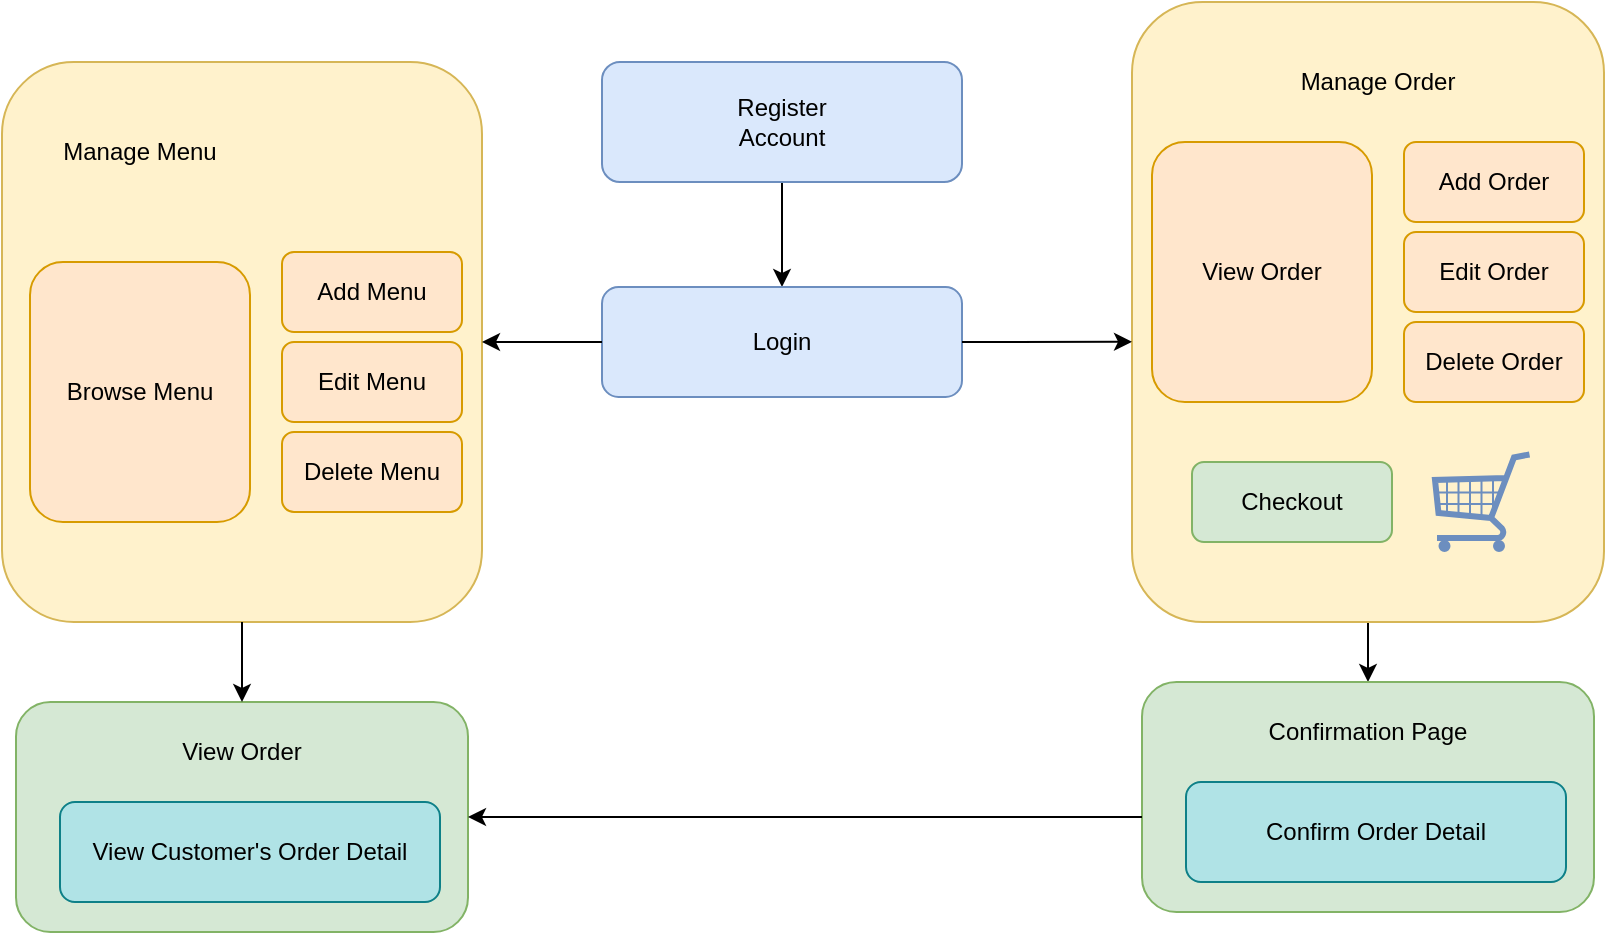 <mxfile version="23.0.1" type="github" pages="4">
  <diagram name="Business Process Flow" id="9b2K6bhYokCFbq7MZB10">
    <mxGraphModel dx="1114" dy="592" grid="1" gridSize="10" guides="1" tooltips="1" connect="1" arrows="1" fold="1" page="1" pageScale="1" pageWidth="827" pageHeight="1169" math="0" shadow="0">
      <root>
        <mxCell id="0" />
        <mxCell id="1" parent="0" />
        <mxCell id="TpoTHDPWUXg7bx42a9GM-26" style="edgeStyle=orthogonalEdgeStyle;rounded=0;orthogonalLoop=1;jettySize=auto;html=1;entryX=0.5;entryY=0;entryDx=0;entryDy=0;" parent="1" source="TpoTHDPWUXg7bx42a9GM-3" target="TpoTHDPWUXg7bx42a9GM-1" edge="1">
          <mxGeometry relative="1" as="geometry" />
        </mxCell>
        <mxCell id="TpoTHDPWUXg7bx42a9GM-41" style="edgeStyle=orthogonalEdgeStyle;rounded=0;orthogonalLoop=1;jettySize=auto;html=1;entryX=0.5;entryY=0;entryDx=0;entryDy=0;" parent="1" source="TpoTHDPWUXg7bx42a9GM-8" target="TpoTHDPWUXg7bx42a9GM-37" edge="1">
          <mxGeometry relative="1" as="geometry" />
        </mxCell>
        <mxCell id="fL1AtT3dX7sdH-PA2wKm-1" value="" style="group" parent="1" vertex="1" connectable="0">
          <mxGeometry x="610" y="480" width="226" height="115" as="geometry" />
        </mxCell>
        <mxCell id="TpoTHDPWUXg7bx42a9GM-37" value="" style="rounded=1;whiteSpace=wrap;html=1;fillColor=#d5e8d4;strokeColor=#82b366;" parent="fL1AtT3dX7sdH-PA2wKm-1" vertex="1">
          <mxGeometry width="226" height="115" as="geometry" />
        </mxCell>
        <mxCell id="TpoTHDPWUXg7bx42a9GM-38" value="Confirmation Page" style="text;html=1;strokeColor=none;fillColor=none;align=center;verticalAlign=middle;whiteSpace=wrap;rounded=0;" parent="fL1AtT3dX7sdH-PA2wKm-1" vertex="1">
          <mxGeometry x="56" y="10" width="114" height="30" as="geometry" />
        </mxCell>
        <mxCell id="TpoTHDPWUXg7bx42a9GM-39" value="Confirm Order Detail" style="rounded=1;whiteSpace=wrap;html=1;fillColor=#b0e3e6;strokeColor=#0e8088;" parent="fL1AtT3dX7sdH-PA2wKm-1" vertex="1">
          <mxGeometry x="22" y="50" width="190" height="50" as="geometry" />
        </mxCell>
        <mxCell id="fL1AtT3dX7sdH-PA2wKm-2" value="" style="group" parent="1" vertex="1" connectable="0">
          <mxGeometry x="605" y="140" width="236" height="310" as="geometry" />
        </mxCell>
        <mxCell id="TpoTHDPWUXg7bx42a9GM-8" value="" style="rounded=1;whiteSpace=wrap;html=1;fillColor=#fff2cc;strokeColor=#d6b656;" parent="fL1AtT3dX7sdH-PA2wKm-2" vertex="1">
          <mxGeometry width="236" height="310" as="geometry" />
        </mxCell>
        <mxCell id="TpoTHDPWUXg7bx42a9GM-9" value="Manage Order" style="text;html=1;strokeColor=none;fillColor=none;align=center;verticalAlign=middle;whiteSpace=wrap;rounded=0;" parent="fL1AtT3dX7sdH-PA2wKm-2" vertex="1">
          <mxGeometry x="80" y="25" width="86" height="30" as="geometry" />
        </mxCell>
        <mxCell id="TpoTHDPWUXg7bx42a9GM-16" value="View Order" style="rounded=1;whiteSpace=wrap;html=1;fillColor=#ffe6cc;strokeColor=#d79b00;" parent="fL1AtT3dX7sdH-PA2wKm-2" vertex="1">
          <mxGeometry x="10" y="70" width="110" height="130" as="geometry" />
        </mxCell>
        <mxCell id="TpoTHDPWUXg7bx42a9GM-19" value="Add Order" style="rounded=1;whiteSpace=wrap;html=1;fillColor=#ffe6cc;strokeColor=#d79b00;" parent="fL1AtT3dX7sdH-PA2wKm-2" vertex="1">
          <mxGeometry x="136" y="70" width="90" height="40" as="geometry" />
        </mxCell>
        <mxCell id="TpoTHDPWUXg7bx42a9GM-20" value="Edit Order" style="rounded=1;whiteSpace=wrap;html=1;fillColor=#ffe6cc;strokeColor=#d79b00;" parent="fL1AtT3dX7sdH-PA2wKm-2" vertex="1">
          <mxGeometry x="136" y="115" width="90" height="40" as="geometry" />
        </mxCell>
        <mxCell id="TpoTHDPWUXg7bx42a9GM-22" value="Delete Order" style="rounded=1;whiteSpace=wrap;html=1;fillColor=#ffe6cc;strokeColor=#d79b00;" parent="fL1AtT3dX7sdH-PA2wKm-2" vertex="1">
          <mxGeometry x="136" y="160" width="90" height="40" as="geometry" />
        </mxCell>
        <mxCell id="TpoTHDPWUXg7bx42a9GM-23" value="Checkout" style="rounded=1;whiteSpace=wrap;html=1;fillColor=#d5e8d4;strokeColor=#82b366;" parent="fL1AtT3dX7sdH-PA2wKm-2" vertex="1">
          <mxGeometry x="30" y="230" width="100" height="40" as="geometry" />
        </mxCell>
        <mxCell id="TpoTHDPWUXg7bx42a9GM-31" value="" style="verticalLabelPosition=bottom;shadow=0;dashed=0;align=center;html=1;verticalAlign=top;strokeWidth=1;shape=mxgraph.mockup.misc.shoppingCart;strokeColor=#6c8ebf;fillColor=#dae8fc;" parent="fL1AtT3dX7sdH-PA2wKm-2" vertex="1">
          <mxGeometry x="150" y="225" width="50" height="50" as="geometry" />
        </mxCell>
        <mxCell id="TpoTHDPWUXg7bx42a9GM-32" style="edgeStyle=orthogonalEdgeStyle;rounded=0;orthogonalLoop=1;jettySize=auto;html=1;exitX=0.5;exitY=1;exitDx=0;exitDy=0;" parent="fL1AtT3dX7sdH-PA2wKm-2" source="TpoTHDPWUXg7bx42a9GM-8" target="TpoTHDPWUXg7bx42a9GM-8" edge="1">
          <mxGeometry relative="1" as="geometry" />
        </mxCell>
        <mxCell id="fL1AtT3dX7sdH-PA2wKm-3" value="" style="group" parent="1" vertex="1" connectable="0">
          <mxGeometry x="40" y="170" width="240" height="280" as="geometry" />
        </mxCell>
        <mxCell id="TpoTHDPWUXg7bx42a9GM-6" value="" style="rounded=1;whiteSpace=wrap;html=1;fillColor=#fff2cc;strokeColor=#d6b656;" parent="fL1AtT3dX7sdH-PA2wKm-3" vertex="1">
          <mxGeometry width="240" height="280" as="geometry" />
        </mxCell>
        <mxCell id="TpoTHDPWUXg7bx42a9GM-7" value="Manage Menu" style="text;html=1;strokeColor=none;fillColor=none;align=center;verticalAlign=middle;whiteSpace=wrap;rounded=0;" parent="fL1AtT3dX7sdH-PA2wKm-3" vertex="1">
          <mxGeometry x="27" y="30" width="84" height="30" as="geometry" />
        </mxCell>
        <mxCell id="TpoTHDPWUXg7bx42a9GM-11" value="Browse Menu" style="rounded=1;whiteSpace=wrap;html=1;fillColor=#ffe6cc;strokeColor=#d79b00;" parent="fL1AtT3dX7sdH-PA2wKm-3" vertex="1">
          <mxGeometry x="14" y="100" width="110" height="130" as="geometry" />
        </mxCell>
        <mxCell id="TpoTHDPWUXg7bx42a9GM-13" value="Add Menu" style="rounded=1;whiteSpace=wrap;html=1;fillColor=#ffe6cc;strokeColor=#d79b00;" parent="fL1AtT3dX7sdH-PA2wKm-3" vertex="1">
          <mxGeometry x="140" y="95" width="90" height="40" as="geometry" />
        </mxCell>
        <mxCell id="TpoTHDPWUXg7bx42a9GM-14" value="Edit Menu" style="rounded=1;whiteSpace=wrap;html=1;fillColor=#ffe6cc;strokeColor=#d79b00;" parent="fL1AtT3dX7sdH-PA2wKm-3" vertex="1">
          <mxGeometry x="140" y="140" width="90" height="40" as="geometry" />
        </mxCell>
        <mxCell id="TpoTHDPWUXg7bx42a9GM-15" value="Delete Menu" style="rounded=1;whiteSpace=wrap;html=1;fillColor=#ffe6cc;strokeColor=#d79b00;" parent="fL1AtT3dX7sdH-PA2wKm-3" vertex="1">
          <mxGeometry x="140" y="185" width="90" height="40" as="geometry" />
        </mxCell>
        <mxCell id="TpoTHDPWUXg7bx42a9GM-33" value="" style="shape=image;html=1;verticalAlign=top;verticalLabelPosition=bottom;labelBackgroundColor=#ffffff;imageAspect=0;aspect=fixed;image=https://cdn3.iconfinder.com/data/icons/christmas-and-new-year-free/64/Christmas_turkey-128.png;imageBackground=none;imageBorder=none;" parent="fL1AtT3dX7sdH-PA2wKm-3" vertex="1">
          <mxGeometry x="140" y="15" width="70" height="70" as="geometry" />
        </mxCell>
        <mxCell id="fL1AtT3dX7sdH-PA2wKm-4" value="" style="group" parent="1" vertex="1" connectable="0">
          <mxGeometry x="340" y="170" width="180" height="60" as="geometry" />
        </mxCell>
        <mxCell id="TpoTHDPWUXg7bx42a9GM-3" value="" style="rounded=1;whiteSpace=wrap;html=1;fillColor=#dae8fc;strokeColor=#6c8ebf;" parent="fL1AtT3dX7sdH-PA2wKm-4" vertex="1">
          <mxGeometry width="180" height="60" as="geometry" />
        </mxCell>
        <mxCell id="TpoTHDPWUXg7bx42a9GM-4" value="Register Account" style="text;html=1;strokeColor=none;fillColor=none;align=center;verticalAlign=middle;whiteSpace=wrap;rounded=0;" parent="fL1AtT3dX7sdH-PA2wKm-4" vertex="1">
          <mxGeometry x="60" y="15" width="60" height="30" as="geometry" />
        </mxCell>
        <mxCell id="fL1AtT3dX7sdH-PA2wKm-5" value="" style="group" parent="1" vertex="1" connectable="0">
          <mxGeometry x="340" y="282.5" width="180" height="55" as="geometry" />
        </mxCell>
        <mxCell id="TpoTHDPWUXg7bx42a9GM-1" value="" style="rounded=1;whiteSpace=wrap;html=1;fillColor=#dae8fc;strokeColor=#6c8ebf;" parent="fL1AtT3dX7sdH-PA2wKm-5" vertex="1">
          <mxGeometry width="180" height="55" as="geometry" />
        </mxCell>
        <mxCell id="TpoTHDPWUXg7bx42a9GM-2" value="Login" style="text;html=1;strokeColor=none;fillColor=none;align=center;verticalAlign=middle;whiteSpace=wrap;rounded=0;" parent="fL1AtT3dX7sdH-PA2wKm-5" vertex="1">
          <mxGeometry x="60" y="12.5" width="60" height="30" as="geometry" />
        </mxCell>
        <mxCell id="fL1AtT3dX7sdH-PA2wKm-17" value="" style="group" parent="1" vertex="1" connectable="0">
          <mxGeometry x="47" y="490" width="226" height="115" as="geometry" />
        </mxCell>
        <mxCell id="fL1AtT3dX7sdH-PA2wKm-18" value="" style="rounded=1;whiteSpace=wrap;html=1;fillColor=#d5e8d4;strokeColor=#82b366;" parent="fL1AtT3dX7sdH-PA2wKm-17" vertex="1">
          <mxGeometry width="226" height="115" as="geometry" />
        </mxCell>
        <mxCell id="fL1AtT3dX7sdH-PA2wKm-19" value="View Order" style="text;html=1;strokeColor=none;fillColor=none;align=center;verticalAlign=middle;whiteSpace=wrap;rounded=0;" parent="fL1AtT3dX7sdH-PA2wKm-17" vertex="1">
          <mxGeometry x="56" y="10" width="114" height="30" as="geometry" />
        </mxCell>
        <mxCell id="fL1AtT3dX7sdH-PA2wKm-20" value="View Customer&#39;s Order Detail" style="rounded=1;whiteSpace=wrap;html=1;fillColor=#b0e3e6;strokeColor=#0e8088;" parent="fL1AtT3dX7sdH-PA2wKm-17" vertex="1">
          <mxGeometry x="22" y="50" width="190" height="50" as="geometry" />
        </mxCell>
        <mxCell id="fL1AtT3dX7sdH-PA2wKm-21" style="edgeStyle=orthogonalEdgeStyle;rounded=0;orthogonalLoop=1;jettySize=auto;html=1;entryX=0.5;entryY=0;entryDx=0;entryDy=0;" parent="1" source="TpoTHDPWUXg7bx42a9GM-6" target="fL1AtT3dX7sdH-PA2wKm-18" edge="1">
          <mxGeometry relative="1" as="geometry" />
        </mxCell>
        <mxCell id="fL1AtT3dX7sdH-PA2wKm-22" style="edgeStyle=orthogonalEdgeStyle;rounded=0;orthogonalLoop=1;jettySize=auto;html=1;entryX=1;entryY=0.5;entryDx=0;entryDy=0;" parent="1" source="TpoTHDPWUXg7bx42a9GM-1" target="TpoTHDPWUXg7bx42a9GM-6" edge="1">
          <mxGeometry relative="1" as="geometry">
            <mxPoint x="300" y="310" as="targetPoint" />
          </mxGeometry>
        </mxCell>
        <mxCell id="fL1AtT3dX7sdH-PA2wKm-29" value="" style="rounded=0;orthogonalLoop=1;jettySize=auto;html=1;entryX=0;entryY=0.548;entryDx=0;entryDy=0;exitX=1;exitY=0.5;exitDx=0;exitDy=0;entryPerimeter=0;" parent="1" source="TpoTHDPWUXg7bx42a9GM-1" target="TpoTHDPWUXg7bx42a9GM-8" edge="1">
          <mxGeometry relative="1" as="geometry">
            <mxPoint x="480" y="382.5" as="sourcePoint" />
            <mxPoint x="590" y="310" as="targetPoint" />
          </mxGeometry>
        </mxCell>
        <mxCell id="fL1AtT3dX7sdH-PA2wKm-30" style="edgeStyle=orthogonalEdgeStyle;rounded=0;orthogonalLoop=1;jettySize=auto;html=1;entryX=1;entryY=0.5;entryDx=0;entryDy=0;" parent="1" source="TpoTHDPWUXg7bx42a9GM-37" target="fL1AtT3dX7sdH-PA2wKm-18" edge="1">
          <mxGeometry relative="1" as="geometry">
            <mxPoint x="320" y="542" as="targetPoint" />
            <Array as="points">
              <mxPoint x="442" y="548" />
            </Array>
          </mxGeometry>
        </mxCell>
      </root>
    </mxGraphModel>
  </diagram>
  <diagram id="RYFOSNZppERlXAr7cqZ3" name="ERD">
    <mxGraphModel dx="1114" dy="592" grid="1" gridSize="10" guides="1" tooltips="1" connect="1" arrows="1" fold="1" page="1" pageScale="1" pageWidth="827" pageHeight="1169" math="0" shadow="0">
      <root>
        <mxCell id="0" />
        <mxCell id="1" parent="0" />
        <mxCell id="F7w1AtfQ6yipIzWXKyyh-2" value="Menu" style="rounded=0;whiteSpace=wrap;html=1;fillColor=#b1ddf0;strokeColor=#10739e;" parent="1" vertex="1">
          <mxGeometry x="340" y="220" width="120" height="60" as="geometry" />
        </mxCell>
        <mxCell id="F7w1AtfQ6yipIzWXKyyh-6" style="edgeStyle=orthogonalEdgeStyle;rounded=0;orthogonalLoop=1;jettySize=auto;html=1;entryX=0;entryY=0.5;entryDx=0;entryDy=0;endArrow=ERmany;endFill=0;startArrow=ERone;startFill=0;exitX=1;exitY=0.5;exitDx=0;exitDy=0;" parent="1" source="F7w1AtfQ6yipIzWXKyyh-2" target="F7w1AtfQ6yipIzWXKyyh-4" edge="1">
          <mxGeometry relative="1" as="geometry">
            <mxPoint x="470" y="250" as="sourcePoint" />
          </mxGeometry>
        </mxCell>
        <mxCell id="YK4fMmR77CJr4Bf1rxLb-8" value="can have" style="edgeLabel;html=1;align=center;verticalAlign=middle;resizable=0;points=[];" parent="F7w1AtfQ6yipIzWXKyyh-6" vertex="1" connectable="0">
          <mxGeometry x="0.175" y="-3" relative="1" as="geometry">
            <mxPoint x="-13" y="-3" as="offset" />
          </mxGeometry>
        </mxCell>
        <mxCell id="YK4fMmR77CJr4Bf1rxLb-9" style="edgeStyle=orthogonalEdgeStyle;rounded=0;orthogonalLoop=1;jettySize=auto;html=1;endArrow=baseDash;endFill=0;startArrow=ERmany;startFill=0;" parent="1" source="F7w1AtfQ6yipIzWXKyyh-4" target="F7w1AtfQ6yipIzWXKyyh-8" edge="1">
          <mxGeometry relative="1" as="geometry" />
        </mxCell>
        <mxCell id="YK4fMmR77CJr4Bf1rxLb-10" value="can add&amp;nbsp;" style="edgeLabel;html=1;align=center;verticalAlign=middle;resizable=0;points=[];" parent="YK4fMmR77CJr4Bf1rxLb-9" vertex="1" connectable="0">
          <mxGeometry x="-0.095" relative="1" as="geometry">
            <mxPoint as="offset" />
          </mxGeometry>
        </mxCell>
        <mxCell id="F7w1AtfQ6yipIzWXKyyh-4" value="Item" style="rounded=0;whiteSpace=wrap;html=1;fillColor=#b1ddf0;strokeColor=#10739e;" parent="1" vertex="1">
          <mxGeometry x="560" y="220" width="120" height="60" as="geometry" />
        </mxCell>
        <mxCell id="F7w1AtfQ6yipIzWXKyyh-8" value="Staff" style="rounded=0;whiteSpace=wrap;html=1;fillColor=#fad7ac;strokeColor=#b46504;" parent="1" vertex="1">
          <mxGeometry x="560" y="330" width="120" height="60" as="geometry" />
        </mxCell>
        <mxCell id="YK4fMmR77CJr4Bf1rxLb-1" value="Customer" style="rounded=0;whiteSpace=wrap;html=1;fillColor=#fad7ac;strokeColor=#b46504;" parent="1" vertex="1">
          <mxGeometry x="350" y="110" width="120" height="60" as="geometry" />
        </mxCell>
        <mxCell id="YK4fMmR77CJr4Bf1rxLb-3" style="edgeStyle=orthogonalEdgeStyle;rounded=0;orthogonalLoop=1;jettySize=auto;html=1;entryX=0.5;entryY=0;entryDx=0;entryDy=0;endArrow=ERoneToMany;endFill=0;startArrow=ERoneToMany;startFill=0;" parent="1" target="F7w1AtfQ6yipIzWXKyyh-4" edge="1">
          <mxGeometry relative="1" as="geometry">
            <mxPoint x="620" y="130" as="sourcePoint" />
          </mxGeometry>
        </mxCell>
        <mxCell id="YK4fMmR77CJr4Bf1rxLb-5" value="" style="rounded=0;orthogonalLoop=1;jettySize=auto;html=1;endArrow=ERone;endFill=0;startArrow=ERoneToMany;startFill=0;" parent="1" source="YK4fMmR77CJr4Bf1rxLb-2" target="YK4fMmR77CJr4Bf1rxLb-1" edge="1">
          <mxGeometry relative="1" as="geometry" />
        </mxCell>
        <mxCell id="YK4fMmR77CJr4Bf1rxLb-11" value="can add" style="edgeLabel;html=1;align=center;verticalAlign=middle;resizable=0;points=[];" parent="YK4fMmR77CJr4Bf1rxLb-5" vertex="1" connectable="0">
          <mxGeometry x="0.2" y="-3" relative="1" as="geometry">
            <mxPoint x="6" y="3" as="offset" />
          </mxGeometry>
        </mxCell>
        <mxCell id="YK4fMmR77CJr4Bf1rxLb-2" value="Order" style="rounded=0;whiteSpace=wrap;html=1;fillColor=#b1ddf0;strokeColor=#10739e;" parent="1" vertex="1">
          <mxGeometry x="560" y="110" width="120" height="60" as="geometry" />
        </mxCell>
      </root>
    </mxGraphModel>
  </diagram>
  <diagram id="KHQFccFQ0CaV0wytK-k4" name="class diagram">
    <mxGraphModel dx="1485" dy="789" grid="1" gridSize="10" guides="1" tooltips="1" connect="1" arrows="1" fold="1" page="1" pageScale="1" pageWidth="827" pageHeight="1169" math="0" shadow="0">
      <root>
        <mxCell id="0" />
        <mxCell id="1" parent="0" />
        <mxCell id="CWQRr6nMp0cNmfUZp2PF-5" value="Customer" style="swimlane;fontStyle=1;align=center;verticalAlign=top;childLayout=stackLayout;horizontal=1;startSize=26;horizontalStack=0;resizeParent=1;resizeParentMax=0;resizeLast=0;collapsible=1;marginBottom=0;whiteSpace=wrap;html=1;" vertex="1" parent="1">
          <mxGeometry x="740" y="200" width="240" height="214" as="geometry" />
        </mxCell>
        <mxCell id="CWQRr6nMp0cNmfUZp2PF-31" value="- username: String" style="text;strokeColor=none;fillColor=none;align=left;verticalAlign=top;spacingLeft=4;spacingRight=4;overflow=hidden;rotatable=0;points=[[0,0.5],[1,0.5]];portConstraint=eastwest;whiteSpace=wrap;html=1;" vertex="1" parent="CWQRr6nMp0cNmfUZp2PF-5">
          <mxGeometry y="26" width="240" height="26" as="geometry" />
        </mxCell>
        <mxCell id="CWQRr6nMp0cNmfUZp2PF-6" value="- password: String" style="text;strokeColor=none;fillColor=none;align=left;verticalAlign=top;spacingLeft=4;spacingRight=4;overflow=hidden;rotatable=0;points=[[0,0.5],[1,0.5]];portConstraint=eastwest;whiteSpace=wrap;html=1;" vertex="1" parent="CWQRr6nMp0cNmfUZp2PF-5">
          <mxGeometry y="52" width="240" height="26" as="geometry" />
        </mxCell>
        <mxCell id="CWQRr6nMp0cNmfUZp2PF-7" value="" style="line;strokeWidth=1;fillColor=none;align=left;verticalAlign=middle;spacingTop=-1;spacingLeft=3;spacingRight=3;rotatable=0;labelPosition=right;points=[];portConstraint=eastwest;strokeColor=inherit;" vertex="1" parent="CWQRr6nMp0cNmfUZp2PF-5">
          <mxGeometry y="78" width="240" height="8" as="geometry" />
        </mxCell>
        <mxCell id="CWQRr6nMp0cNmfUZp2PF-8" value="+ getUsername(): String" style="text;strokeColor=none;fillColor=none;align=left;verticalAlign=top;spacingLeft=4;spacingRight=4;overflow=hidden;rotatable=0;points=[[0,0.5],[1,0.5]];portConstraint=eastwest;whiteSpace=wrap;html=1;" vertex="1" parent="CWQRr6nMp0cNmfUZp2PF-5">
          <mxGeometry y="86" width="240" height="26" as="geometry" />
        </mxCell>
        <mxCell id="CWQRr6nMp0cNmfUZp2PF-11" value="&amp;nbsp;+setUsername(String username): void" style="text;strokeColor=none;fillColor=none;align=left;verticalAlign=top;spacingLeft=4;spacingRight=4;overflow=hidden;rotatable=0;points=[[0,0.5],[1,0.5]];portConstraint=eastwest;whiteSpace=wrap;html=1;" vertex="1" parent="CWQRr6nMp0cNmfUZp2PF-5">
          <mxGeometry y="112" width="240" height="38" as="geometry" />
        </mxCell>
        <mxCell id="CWQRr6nMp0cNmfUZp2PF-12" value="+ getPassword(): String" style="text;strokeColor=none;fillColor=none;align=left;verticalAlign=top;spacingLeft=4;spacingRight=4;overflow=hidden;rotatable=0;points=[[0,0.5],[1,0.5]];portConstraint=eastwest;whiteSpace=wrap;html=1;" vertex="1" parent="CWQRr6nMp0cNmfUZp2PF-5">
          <mxGeometry y="150" width="240" height="26" as="geometry" />
        </mxCell>
        <mxCell id="CWQRr6nMp0cNmfUZp2PF-13" value="+setPassword(String password): void" style="text;strokeColor=none;fillColor=none;align=left;verticalAlign=top;spacingLeft=4;spacingRight=4;overflow=hidden;rotatable=0;points=[[0,0.5],[1,0.5]];portConstraint=eastwest;whiteSpace=wrap;html=1;" vertex="1" parent="CWQRr6nMp0cNmfUZp2PF-5">
          <mxGeometry y="176" width="240" height="38" as="geometry" />
        </mxCell>
        <mxCell id="CWQRr6nMp0cNmfUZp2PF-14" value="Category" style="swimlane;fontStyle=1;align=center;verticalAlign=top;childLayout=stackLayout;horizontal=1;startSize=26;horizontalStack=0;resizeParent=1;resizeParentMax=0;resizeLast=0;collapsible=1;marginBottom=0;whiteSpace=wrap;html=1;" vertex="1" parent="1">
          <mxGeometry x="1050" y="160" width="160" height="520" as="geometry" />
        </mxCell>
        <mxCell id="CWQRr6nMp0cNmfUZp2PF-15" value="- categoryId: int" style="text;strokeColor=none;fillColor=none;align=left;verticalAlign=top;spacingLeft=4;spacingRight=4;overflow=hidden;rotatable=0;points=[[0,0.5],[1,0.5]];portConstraint=eastwest;whiteSpace=wrap;html=1;" vertex="1" parent="CWQRr6nMp0cNmfUZp2PF-14">
          <mxGeometry y="26" width="160" height="26" as="geometry" />
        </mxCell>
        <mxCell id="CWQRr6nMp0cNmfUZp2PF-18" value="- categoryName: String" style="text;strokeColor=none;fillColor=none;align=left;verticalAlign=top;spacingLeft=4;spacingRight=4;overflow=hidden;rotatable=0;points=[[0,0.5],[1,0.5]];portConstraint=eastwest;whiteSpace=wrap;html=1;" vertex="1" parent="CWQRr6nMp0cNmfUZp2PF-14">
          <mxGeometry y="52" width="160" height="26" as="geometry" />
        </mxCell>
        <mxCell id="CWQRr6nMp0cNmfUZp2PF-19" value="- itemsCollection: Collection&amp;lt;Items&amp;gt;" style="text;strokeColor=none;fillColor=none;align=left;verticalAlign=top;spacingLeft=4;spacingRight=4;overflow=hidden;rotatable=0;points=[[0,0.5],[1,0.5]];portConstraint=eastwest;whiteSpace=wrap;html=1;" vertex="1" parent="CWQRr6nMp0cNmfUZp2PF-14">
          <mxGeometry y="78" width="160" height="32" as="geometry" />
        </mxCell>
        <mxCell id="CWQRr6nMp0cNmfUZp2PF-16" value="" style="line;strokeWidth=1;fillColor=none;align=left;verticalAlign=middle;spacingTop=-1;spacingLeft=3;spacingRight=3;rotatable=0;labelPosition=right;points=[];portConstraint=eastwest;strokeColor=inherit;" vertex="1" parent="CWQRr6nMp0cNmfUZp2PF-14">
          <mxGeometry y="110" width="160" height="8" as="geometry" />
        </mxCell>
        <mxCell id="CWQRr6nMp0cNmfUZp2PF-17" value="+ Category()" style="text;strokeColor=none;fillColor=none;align=left;verticalAlign=top;spacingLeft=4;spacingRight=4;overflow=hidden;rotatable=0;points=[[0,0.5],[1,0.5]];portConstraint=eastwest;whiteSpace=wrap;html=1;" vertex="1" parent="CWQRr6nMp0cNmfUZp2PF-14">
          <mxGeometry y="118" width="160" height="26" as="geometry" />
        </mxCell>
        <mxCell id="CWQRr6nMp0cNmfUZp2PF-20" value="+ Category(categoryId): int" style="text;strokeColor=none;fillColor=none;align=left;verticalAlign=top;spacingLeft=4;spacingRight=4;overflow=hidden;rotatable=0;points=[[0,0.5],[1,0.5]];portConstraint=eastwest;whiteSpace=wrap;html=1;" vertex="1" parent="CWQRr6nMp0cNmfUZp2PF-14">
          <mxGeometry y="144" width="160" height="26" as="geometry" />
        </mxCell>
        <mxCell id="CWQRr6nMp0cNmfUZp2PF-21" value="+ Category(int categoryId, String categoryName)" style="text;strokeColor=none;fillColor=none;align=left;verticalAlign=top;spacingLeft=4;spacingRight=4;overflow=hidden;rotatable=0;points=[[0,0.5],[1,0.5]];portConstraint=eastwest;whiteSpace=wrap;html=1;" vertex="1" parent="CWQRr6nMp0cNmfUZp2PF-14">
          <mxGeometry y="170" width="160" height="36" as="geometry" />
        </mxCell>
        <mxCell id="CWQRr6nMp0cNmfUZp2PF-22" value="+ getCategoryId(): int" style="text;strokeColor=none;fillColor=none;align=left;verticalAlign=top;spacingLeft=4;spacingRight=4;overflow=hidden;rotatable=0;points=[[0,0.5],[1,0.5]];portConstraint=eastwest;whiteSpace=wrap;html=1;" vertex="1" parent="CWQRr6nMp0cNmfUZp2PF-14">
          <mxGeometry y="206" width="160" height="26" as="geometry" />
        </mxCell>
        <mxCell id="CWQRr6nMp0cNmfUZp2PF-23" value="+ setCategoryId (int categoryId): void" style="text;strokeColor=none;fillColor=none;align=left;verticalAlign=top;spacingLeft=4;spacingRight=4;overflow=hidden;rotatable=0;points=[[0,0.5],[1,0.5]];portConstraint=eastwest;whiteSpace=wrap;html=1;" vertex="1" parent="CWQRr6nMp0cNmfUZp2PF-14">
          <mxGeometry y="232" width="160" height="38" as="geometry" />
        </mxCell>
        <mxCell id="CWQRr6nMp0cNmfUZp2PF-24" value="+ getCategoryName(): String" style="text;strokeColor=none;fillColor=none;align=left;verticalAlign=top;spacingLeft=4;spacingRight=4;overflow=hidden;rotatable=0;points=[[0,0.5],[1,0.5]];portConstraint=eastwest;whiteSpace=wrap;html=1;" vertex="1" parent="CWQRr6nMp0cNmfUZp2PF-14">
          <mxGeometry y="270" width="160" height="36" as="geometry" />
        </mxCell>
        <mxCell id="CWQRr6nMp0cNmfUZp2PF-25" value="+ setCategoryName(String categoryId): void" style="text;strokeColor=none;fillColor=none;align=left;verticalAlign=top;spacingLeft=4;spacingRight=4;overflow=hidden;rotatable=0;points=[[0,0.5],[1,0.5]];portConstraint=eastwest;whiteSpace=wrap;html=1;" vertex="1" parent="CWQRr6nMp0cNmfUZp2PF-14">
          <mxGeometry y="306" width="160" height="38" as="geometry" />
        </mxCell>
        <mxCell id="CWQRr6nMp0cNmfUZp2PF-26" value="+ getItemsCollection(): Collection &amp;lt;Items&amp;gt;&amp;nbsp;" style="text;strokeColor=none;fillColor=none;align=left;verticalAlign=top;spacingLeft=4;spacingRight=4;overflow=hidden;rotatable=0;points=[[0,0.5],[1,0.5]];portConstraint=eastwest;whiteSpace=wrap;html=1;" vertex="1" parent="CWQRr6nMp0cNmfUZp2PF-14">
          <mxGeometry y="344" width="160" height="36" as="geometry" />
        </mxCell>
        <mxCell id="CWQRr6nMp0cNmfUZp2PF-27" value="+ setItemsCollection (Collection &amp;lt;Items&amp;gt; itemsCollection): void" style="text;strokeColor=none;fillColor=none;align=left;verticalAlign=top;spacingLeft=4;spacingRight=4;overflow=hidden;rotatable=0;points=[[0,0.5],[1,0.5]];portConstraint=eastwest;whiteSpace=wrap;html=1;" vertex="1" parent="CWQRr6nMp0cNmfUZp2PF-14">
          <mxGeometry y="380" width="160" height="50" as="geometry" />
        </mxCell>
        <mxCell id="CWQRr6nMp0cNmfUZp2PF-28" value="+ hashCode(): int" style="text;strokeColor=none;fillColor=none;align=left;verticalAlign=top;spacingLeft=4;spacingRight=4;overflow=hidden;rotatable=0;points=[[0,0.5],[1,0.5]];portConstraint=eastwest;whiteSpace=wrap;html=1;" vertex="1" parent="CWQRr6nMp0cNmfUZp2PF-14">
          <mxGeometry y="430" width="160" height="26" as="geometry" />
        </mxCell>
        <mxCell id="CWQRr6nMp0cNmfUZp2PF-29" value="+ equals(Object object): boolean" style="text;strokeColor=none;fillColor=none;align=left;verticalAlign=top;spacingLeft=4;spacingRight=4;overflow=hidden;rotatable=0;points=[[0,0.5],[1,0.5]];portConstraint=eastwest;whiteSpace=wrap;html=1;" vertex="1" parent="CWQRr6nMp0cNmfUZp2PF-14">
          <mxGeometry y="456" width="160" height="34" as="geometry" />
        </mxCell>
        <mxCell id="CWQRr6nMp0cNmfUZp2PF-30" value="+ toString(): String" style="text;strokeColor=none;fillColor=none;align=left;verticalAlign=top;spacingLeft=4;spacingRight=4;overflow=hidden;rotatable=0;points=[[0,0.5],[1,0.5]];portConstraint=eastwest;whiteSpace=wrap;html=1;" vertex="1" parent="CWQRr6nMp0cNmfUZp2PF-14">
          <mxGeometry y="490" width="160" height="30" as="geometry" />
        </mxCell>
        <mxCell id="CWQRr6nMp0cNmfUZp2PF-43" value="Item" style="swimlane;fontStyle=1;align=center;verticalAlign=top;childLayout=stackLayout;horizontal=1;startSize=26;horizontalStack=0;resizeParent=1;resizeParentMax=0;resizeLast=0;collapsible=1;marginBottom=0;whiteSpace=wrap;html=1;" vertex="1" parent="1">
          <mxGeometry x="90" y="180" width="250" height="478" as="geometry" />
        </mxCell>
        <mxCell id="CWQRr6nMp0cNmfUZp2PF-44" value=" - item_id: int " style="text;strokeColor=none;fillColor=none;align=left;verticalAlign=top;spacingLeft=4;spacingRight=4;overflow=hidden;rotatable=0;points=[[0,0.5],[1,0.5]];portConstraint=eastwest;whiteSpace=wrap;html=1;" vertex="1" parent="CWQRr6nMp0cNmfUZp2PF-43">
          <mxGeometry y="26" width="250" height="26" as="geometry" />
        </mxCell>
        <mxCell id="CWQRr6nMp0cNmfUZp2PF-47" value="- item_name: String" style="text;strokeColor=none;fillColor=none;align=left;verticalAlign=top;spacingLeft=4;spacingRight=4;overflow=hidden;rotatable=0;points=[[0,0.5],[1,0.5]];portConstraint=eastwest;whiteSpace=wrap;html=1;" vertex="1" parent="CWQRr6nMp0cNmfUZp2PF-43">
          <mxGeometry y="52" width="250" height="26" as="geometry" />
        </mxCell>
        <mxCell id="CWQRr6nMp0cNmfUZp2PF-48" value="- price: double" style="text;strokeColor=none;fillColor=none;align=left;verticalAlign=top;spacingLeft=4;spacingRight=4;overflow=hidden;rotatable=0;points=[[0,0.5],[1,0.5]];portConstraint=eastwest;whiteSpace=wrap;html=1;" vertex="1" parent="CWQRr6nMp0cNmfUZp2PF-43">
          <mxGeometry y="78" width="250" height="26" as="geometry" />
        </mxCell>
        <mxCell id="CWQRr6nMp0cNmfUZp2PF-49" value="- category: String" style="text;strokeColor=none;fillColor=none;align=left;verticalAlign=top;spacingLeft=4;spacingRight=4;overflow=hidden;rotatable=0;points=[[0,0.5],[1,0.5]];portConstraint=eastwest;whiteSpace=wrap;html=1;" vertex="1" parent="CWQRr6nMp0cNmfUZp2PF-43">
          <mxGeometry y="104" width="250" height="36" as="geometry" />
        </mxCell>
        <mxCell id="CWQRr6nMp0cNmfUZp2PF-45" value="" style="line;strokeWidth=1;fillColor=none;align=left;verticalAlign=middle;spacingTop=-1;spacingLeft=3;spacingRight=3;rotatable=0;labelPosition=right;points=[];portConstraint=eastwest;strokeColor=inherit;" vertex="1" parent="CWQRr6nMp0cNmfUZp2PF-43">
          <mxGeometry y="140" width="250" height="8" as="geometry" />
        </mxCell>
        <mxCell id="CWQRr6nMp0cNmfUZp2PF-46" value="+Item()&amp;nbsp;" style="text;strokeColor=none;fillColor=none;align=left;verticalAlign=top;spacingLeft=4;spacingRight=4;overflow=hidden;rotatable=0;points=[[0,0.5],[1,0.5]];portConstraint=eastwest;whiteSpace=wrap;html=1;" vertex="1" parent="CWQRr6nMp0cNmfUZp2PF-43">
          <mxGeometry y="148" width="250" height="26" as="geometry" />
        </mxCell>
        <mxCell id="CWQRr6nMp0cNmfUZp2PF-51" value="+ Item(item_id: int, item_name: String, price: double, category: String)" style="text;strokeColor=none;fillColor=none;align=left;verticalAlign=top;spacingLeft=4;spacingRight=4;overflow=hidden;rotatable=0;points=[[0,0.5],[1,0.5]];portConstraint=eastwest;whiteSpace=wrap;html=1;" vertex="1" parent="CWQRr6nMp0cNmfUZp2PF-43">
          <mxGeometry y="174" width="250" height="36" as="geometry" />
        </mxCell>
        <mxCell id="CWQRr6nMp0cNmfUZp2PF-52" value="+ Item(item_name: String, price: double, category: String)" style="text;strokeColor=none;fillColor=none;align=left;verticalAlign=top;spacingLeft=4;spacingRight=4;overflow=hidden;rotatable=0;points=[[0,0.5],[1,0.5]];portConstraint=eastwest;whiteSpace=wrap;html=1;" vertex="1" parent="CWQRr6nMp0cNmfUZp2PF-43">
          <mxGeometry y="210" width="250" height="44" as="geometry" />
        </mxCell>
        <mxCell id="CWQRr6nMp0cNmfUZp2PF-54" value="+ getItem_id(): int" style="text;strokeColor=none;fillColor=none;align=left;verticalAlign=top;spacingLeft=4;spacingRight=4;overflow=hidden;rotatable=0;points=[[0,0.5],[1,0.5]];portConstraint=eastwest;whiteSpace=wrap;html=1;" vertex="1" parent="CWQRr6nMp0cNmfUZp2PF-43">
          <mxGeometry y="254" width="250" height="26" as="geometry" />
        </mxCell>
        <mxCell id="CWQRr6nMp0cNmfUZp2PF-55" value="+ setItem_id(item_id: int): void" style="text;strokeColor=none;fillColor=none;align=left;verticalAlign=top;spacingLeft=4;spacingRight=4;overflow=hidden;rotatable=0;points=[[0,0.5],[1,0.5]];portConstraint=eastwest;whiteSpace=wrap;html=1;" vertex="1" parent="CWQRr6nMp0cNmfUZp2PF-43">
          <mxGeometry y="280" width="250" height="26" as="geometry" />
        </mxCell>
        <mxCell id="CWQRr6nMp0cNmfUZp2PF-56" value="+ getItem_name(): String" style="text;strokeColor=none;fillColor=none;align=left;verticalAlign=top;spacingLeft=4;spacingRight=4;overflow=hidden;rotatable=0;points=[[0,0.5],[1,0.5]];portConstraint=eastwest;whiteSpace=wrap;html=1;" vertex="1" parent="CWQRr6nMp0cNmfUZp2PF-43">
          <mxGeometry y="306" width="250" height="26" as="geometry" />
        </mxCell>
        <mxCell id="CWQRr6nMp0cNmfUZp2PF-57" value="+ setItem_name(item_name: String): void" style="text;strokeColor=none;fillColor=none;align=left;verticalAlign=top;spacingLeft=4;spacingRight=4;overflow=hidden;rotatable=0;points=[[0,0.5],[1,0.5]];portConstraint=eastwest;whiteSpace=wrap;html=1;" vertex="1" parent="CWQRr6nMp0cNmfUZp2PF-43">
          <mxGeometry y="332" width="250" height="26" as="geometry" />
        </mxCell>
        <mxCell id="CWQRr6nMp0cNmfUZp2PF-58" value="+ getPrice(): double" style="text;strokeColor=none;fillColor=none;align=left;verticalAlign=top;spacingLeft=4;spacingRight=4;overflow=hidden;rotatable=0;points=[[0,0.5],[1,0.5]];portConstraint=eastwest;whiteSpace=wrap;html=1;" vertex="1" parent="CWQRr6nMp0cNmfUZp2PF-43">
          <mxGeometry y="358" width="250" height="26" as="geometry" />
        </mxCell>
        <mxCell id="CWQRr6nMp0cNmfUZp2PF-59" value="+ setPrice(price: double): void" style="text;strokeColor=none;fillColor=none;align=left;verticalAlign=top;spacingLeft=4;spacingRight=4;overflow=hidden;rotatable=0;points=[[0,0.5],[1,0.5]];portConstraint=eastwest;whiteSpace=wrap;html=1;" vertex="1" parent="CWQRr6nMp0cNmfUZp2PF-43">
          <mxGeometry y="384" width="250" height="26" as="geometry" />
        </mxCell>
        <mxCell id="CWQRr6nMp0cNmfUZp2PF-60" value="+ getCategory(): String" style="text;strokeColor=none;fillColor=none;align=left;verticalAlign=top;spacingLeft=4;spacingRight=4;overflow=hidden;rotatable=0;points=[[0,0.5],[1,0.5]];portConstraint=eastwest;whiteSpace=wrap;html=1;" vertex="1" parent="CWQRr6nMp0cNmfUZp2PF-43">
          <mxGeometry y="410" width="250" height="34" as="geometry" />
        </mxCell>
        <mxCell id="CWQRr6nMp0cNmfUZp2PF-61" value="+ setCategory(category: String): void" style="text;strokeColor=none;fillColor=none;align=left;verticalAlign=top;spacingLeft=4;spacingRight=4;overflow=hidden;rotatable=0;points=[[0,0.5],[1,0.5]];portConstraint=eastwest;whiteSpace=wrap;html=1;" vertex="1" parent="CWQRr6nMp0cNmfUZp2PF-43">
          <mxGeometry y="444" width="250" height="34" as="geometry" />
        </mxCell>
        <mxCell id="CWQRr6nMp0cNmfUZp2PF-71" value="Orders" style="swimlane;fontStyle=1;align=center;verticalAlign=top;childLayout=stackLayout;horizontal=1;startSize=26;horizontalStack=0;resizeParent=1;resizeParentMax=0;resizeLast=0;collapsible=1;marginBottom=0;whiteSpace=wrap;html=1;" vertex="1" parent="1">
          <mxGeometry x="1241" y="150" width="160" height="706" as="geometry" />
        </mxCell>
        <mxCell id="CWQRr6nMp0cNmfUZp2PF-72" value="-orderId: Integer" style="text;strokeColor=none;fillColor=none;align=left;verticalAlign=top;spacingLeft=4;spacingRight=4;overflow=hidden;rotatable=0;points=[[0,0.5],[1,0.5]];portConstraint=eastwest;whiteSpace=wrap;html=1;" vertex="1" parent="CWQRr6nMp0cNmfUZp2PF-71">
          <mxGeometry y="26" width="160" height="26" as="geometry" />
        </mxCell>
        <mxCell id="CWQRr6nMp0cNmfUZp2PF-75" value="-qty: int" style="text;strokeColor=none;fillColor=none;align=left;verticalAlign=top;spacingLeft=4;spacingRight=4;overflow=hidden;rotatable=0;points=[[0,0.5],[1,0.5]];portConstraint=eastwest;whiteSpace=wrap;html=1;" vertex="1" parent="CWQRr6nMp0cNmfUZp2PF-71">
          <mxGeometry y="52" width="160" height="26" as="geometry" />
        </mxCell>
        <mxCell id="CWQRr6nMp0cNmfUZp2PF-76" value="-amount: BigDecimal" style="text;strokeColor=none;fillColor=none;align=left;verticalAlign=top;spacingLeft=4;spacingRight=4;overflow=hidden;rotatable=0;points=[[0,0.5],[1,0.5]];portConstraint=eastwest;whiteSpace=wrap;html=1;" vertex="1" parent="CWQRr6nMp0cNmfUZp2PF-71">
          <mxGeometry y="78" width="160" height="26" as="geometry" />
        </mxCell>
        <mxCell id="CWQRr6nMp0cNmfUZp2PF-77" value="-date: Date" style="text;strokeColor=none;fillColor=none;align=left;verticalAlign=top;spacingLeft=4;spacingRight=4;overflow=hidden;rotatable=0;points=[[0,0.5],[1,0.5]];portConstraint=eastwest;whiteSpace=wrap;html=1;" vertex="1" parent="CWQRr6nMp0cNmfUZp2PF-71">
          <mxGeometry y="104" width="160" height="26" as="geometry" />
        </mxCell>
        <mxCell id="CWQRr6nMp0cNmfUZp2PF-79" value="-custId: Customer" style="text;strokeColor=none;fillColor=none;align=left;verticalAlign=top;spacingLeft=4;spacingRight=4;overflow=hidden;rotatable=0;points=[[0,0.5],[1,0.5]];portConstraint=eastwest;whiteSpace=wrap;html=1;" vertex="1" parent="CWQRr6nMp0cNmfUZp2PF-71">
          <mxGeometry y="130" width="160" height="26" as="geometry" />
        </mxCell>
        <mxCell id="CWQRr6nMp0cNmfUZp2PF-78" value="-itemId: Items" style="text;strokeColor=none;fillColor=none;align=left;verticalAlign=top;spacingLeft=4;spacingRight=4;overflow=hidden;rotatable=0;points=[[0,0.5],[1,0.5]];portConstraint=eastwest;whiteSpace=wrap;html=1;" vertex="1" parent="CWQRr6nMp0cNmfUZp2PF-71">
          <mxGeometry y="156" width="160" height="26" as="geometry" />
        </mxCell>
        <mxCell id="CWQRr6nMp0cNmfUZp2PF-73" value="" style="line;strokeWidth=1;fillColor=none;align=left;verticalAlign=middle;spacingTop=-1;spacingLeft=3;spacingRight=3;rotatable=0;labelPosition=right;points=[];portConstraint=eastwest;strokeColor=inherit;" vertex="1" parent="CWQRr6nMp0cNmfUZp2PF-71">
          <mxGeometry y="182" width="160" height="8" as="geometry" />
        </mxCell>
        <mxCell id="CWQRr6nMp0cNmfUZp2PF-80" value="+Orders()" style="text;strokeColor=none;fillColor=none;align=left;verticalAlign=top;spacingLeft=4;spacingRight=4;overflow=hidden;rotatable=0;points=[[0,0.5],[1,0.5]];portConstraint=eastwest;whiteSpace=wrap;html=1;" vertex="1" parent="CWQRr6nMp0cNmfUZp2PF-71">
          <mxGeometry y="190" width="160" height="26" as="geometry" />
        </mxCell>
        <mxCell id="CWQRr6nMp0cNmfUZp2PF-81" value="+Orders(Integer orderId)" style="text;strokeColor=none;fillColor=none;align=left;verticalAlign=top;spacingLeft=4;spacingRight=4;overflow=hidden;rotatable=0;points=[[0,0.5],[1,0.5]];portConstraint=eastwest;whiteSpace=wrap;html=1;" vertex="1" parent="CWQRr6nMp0cNmfUZp2PF-71">
          <mxGeometry y="216" width="160" height="26" as="geometry" />
        </mxCell>
        <mxCell id="CWQRr6nMp0cNmfUZp2PF-82" value="+Orders(Integer orderId, int qty, BigDecimal amount)" style="text;strokeColor=none;fillColor=none;align=left;verticalAlign=top;spacingLeft=4;spacingRight=4;overflow=hidden;rotatable=0;points=[[0,0.5],[1,0.5]];portConstraint=eastwest;whiteSpace=wrap;html=1;" vertex="1" parent="CWQRr6nMp0cNmfUZp2PF-71">
          <mxGeometry y="242" width="160" height="38" as="geometry" />
        </mxCell>
        <mxCell id="CWQRr6nMp0cNmfUZp2PF-83" value="+getOrderId(): Integer" style="text;strokeColor=none;fillColor=none;align=left;verticalAlign=top;spacingLeft=4;spacingRight=4;overflow=hidden;rotatable=0;points=[[0,0.5],[1,0.5]];portConstraint=eastwest;whiteSpace=wrap;html=1;" vertex="1" parent="CWQRr6nMp0cNmfUZp2PF-71">
          <mxGeometry y="280" width="160" height="26" as="geometry" />
        </mxCell>
        <mxCell id="CWQRr6nMp0cNmfUZp2PF-84" value="+setOrderId(Integer orderId): void" style="text;strokeColor=none;fillColor=none;align=left;verticalAlign=top;spacingLeft=4;spacingRight=4;overflow=hidden;rotatable=0;points=[[0,0.5],[1,0.5]];portConstraint=eastwest;whiteSpace=wrap;html=1;" vertex="1" parent="CWQRr6nMp0cNmfUZp2PF-71">
          <mxGeometry y="306" width="160" height="34" as="geometry" />
        </mxCell>
        <mxCell id="CWQRr6nMp0cNmfUZp2PF-85" value="+getQty(): int" style="text;strokeColor=none;fillColor=none;align=left;verticalAlign=top;spacingLeft=4;spacingRight=4;overflow=hidden;rotatable=0;points=[[0,0.5],[1,0.5]];portConstraint=eastwest;whiteSpace=wrap;html=1;" vertex="1" parent="CWQRr6nMp0cNmfUZp2PF-71">
          <mxGeometry y="340" width="160" height="26" as="geometry" />
        </mxCell>
        <mxCell id="CWQRr6nMp0cNmfUZp2PF-86" value="+setQty(int qty): void" style="text;strokeColor=none;fillColor=none;align=left;verticalAlign=top;spacingLeft=4;spacingRight=4;overflow=hidden;rotatable=0;points=[[0,0.5],[1,0.5]];portConstraint=eastwest;whiteSpace=wrap;html=1;" vertex="1" parent="CWQRr6nMp0cNmfUZp2PF-71">
          <mxGeometry y="366" width="160" height="26" as="geometry" />
        </mxCell>
        <mxCell id="CWQRr6nMp0cNmfUZp2PF-87" value="+getAmount(): BigDecimal" style="text;strokeColor=none;fillColor=none;align=left;verticalAlign=top;spacingLeft=4;spacingRight=4;overflow=hidden;rotatable=0;points=[[0,0.5],[1,0.5]];portConstraint=eastwest;whiteSpace=wrap;html=1;" vertex="1" parent="CWQRr6nMp0cNmfUZp2PF-71">
          <mxGeometry y="392" width="160" height="26" as="geometry" />
        </mxCell>
        <mxCell id="CWQRr6nMp0cNmfUZp2PF-104" value="+setAmount(BigDecimal amount): void" style="text;strokeColor=none;fillColor=none;align=left;verticalAlign=top;spacingLeft=4;spacingRight=4;overflow=hidden;rotatable=0;points=[[0,0.5],[1,0.5]];portConstraint=eastwest;whiteSpace=wrap;html=1;" vertex="1" parent="CWQRr6nMp0cNmfUZp2PF-71">
          <mxGeometry y="418" width="160" height="32" as="geometry" />
        </mxCell>
        <mxCell id="CWQRr6nMp0cNmfUZp2PF-105" value="+getDate(): Date" style="text;strokeColor=none;fillColor=none;align=left;verticalAlign=top;spacingLeft=4;spacingRight=4;overflow=hidden;rotatable=0;points=[[0,0.5],[1,0.5]];portConstraint=eastwest;whiteSpace=wrap;html=1;" vertex="1" parent="CWQRr6nMp0cNmfUZp2PF-71">
          <mxGeometry y="450" width="160" height="26" as="geometry" />
        </mxCell>
        <mxCell id="CWQRr6nMp0cNmfUZp2PF-106" value="+setDate(Date date): void" style="text;strokeColor=none;fillColor=none;align=left;verticalAlign=top;spacingLeft=4;spacingRight=4;overflow=hidden;rotatable=0;points=[[0,0.5],[1,0.5]];portConstraint=eastwest;whiteSpace=wrap;html=1;" vertex="1" parent="CWQRr6nMp0cNmfUZp2PF-71">
          <mxGeometry y="476" width="160" height="26" as="geometry" />
        </mxCell>
        <mxCell id="CWQRr6nMp0cNmfUZp2PF-107" value="+getCustId(): Customer" style="text;strokeColor=none;fillColor=none;align=left;verticalAlign=top;spacingLeft=4;spacingRight=4;overflow=hidden;rotatable=0;points=[[0,0.5],[1,0.5]];portConstraint=eastwest;whiteSpace=wrap;html=1;" vertex="1" parent="CWQRr6nMp0cNmfUZp2PF-71">
          <mxGeometry y="502" width="160" height="26" as="geometry" />
        </mxCell>
        <mxCell id="CWQRr6nMp0cNmfUZp2PF-108" value="+setCustId(Customer custId): void" style="text;strokeColor=none;fillColor=none;align=left;verticalAlign=top;spacingLeft=4;spacingRight=4;overflow=hidden;rotatable=0;points=[[0,0.5],[1,0.5]];portConstraint=eastwest;whiteSpace=wrap;html=1;" vertex="1" parent="CWQRr6nMp0cNmfUZp2PF-71">
          <mxGeometry y="528" width="160" height="32" as="geometry" />
        </mxCell>
        <mxCell id="CWQRr6nMp0cNmfUZp2PF-109" value="+getItemId(): Items" style="text;strokeColor=none;fillColor=none;align=left;verticalAlign=top;spacingLeft=4;spacingRight=4;overflow=hidden;rotatable=0;points=[[0,0.5],[1,0.5]];portConstraint=eastwest;whiteSpace=wrap;html=1;" vertex="1" parent="CWQRr6nMp0cNmfUZp2PF-71">
          <mxGeometry y="560" width="160" height="26" as="geometry" />
        </mxCell>
        <mxCell id="CWQRr6nMp0cNmfUZp2PF-110" value="+setItemId(Items itemId): void" style="text;strokeColor=none;fillColor=none;align=left;verticalAlign=top;spacingLeft=4;spacingRight=4;overflow=hidden;rotatable=0;points=[[0,0.5],[1,0.5]];portConstraint=eastwest;whiteSpace=wrap;html=1;" vertex="1" parent="CWQRr6nMp0cNmfUZp2PF-71">
          <mxGeometry y="586" width="160" height="34" as="geometry" />
        </mxCell>
        <mxCell id="CWQRr6nMp0cNmfUZp2PF-111" value="+hashCode(): int" style="text;strokeColor=none;fillColor=none;align=left;verticalAlign=top;spacingLeft=4;spacingRight=4;overflow=hidden;rotatable=0;points=[[0,0.5],[1,0.5]];portConstraint=eastwest;whiteSpace=wrap;html=1;" vertex="1" parent="CWQRr6nMp0cNmfUZp2PF-71">
          <mxGeometry y="620" width="160" height="26" as="geometry" />
        </mxCell>
        <mxCell id="CWQRr6nMp0cNmfUZp2PF-112" value="+equals(Object object): boolean" style="text;strokeColor=none;fillColor=none;align=left;verticalAlign=top;spacingLeft=4;spacingRight=4;overflow=hidden;rotatable=0;points=[[0,0.5],[1,0.5]];portConstraint=eastwest;whiteSpace=wrap;html=1;" vertex="1" parent="CWQRr6nMp0cNmfUZp2PF-71">
          <mxGeometry y="646" width="160" height="34" as="geometry" />
        </mxCell>
        <mxCell id="CWQRr6nMp0cNmfUZp2PF-113" value="+toString(): String" style="text;strokeColor=none;fillColor=none;align=left;verticalAlign=top;spacingLeft=4;spacingRight=4;overflow=hidden;rotatable=0;points=[[0,0.5],[1,0.5]];portConstraint=eastwest;whiteSpace=wrap;html=1;" vertex="1" parent="CWQRr6nMp0cNmfUZp2PF-71">
          <mxGeometry y="680" width="160" height="26" as="geometry" />
        </mxCell>
        <mxCell id="ZgdkSsAhjF4K56PzjGA2-2" value="Delete_Item" style="swimlane;fontStyle=1;align=center;verticalAlign=top;childLayout=stackLayout;horizontal=1;startSize=26;horizontalStack=0;resizeParent=1;resizeParentMax=0;resizeLast=0;collapsible=1;marginBottom=0;whiteSpace=wrap;html=1;" vertex="1" parent="1">
          <mxGeometry x="420" y="500" width="260" height="140" as="geometry" />
        </mxCell>
        <mxCell id="ZgdkSsAhjF4K56PzjGA2-3" value="&amp;nbsp; &amp;nbsp; &amp;nbsp;" style="text;strokeColor=none;fillColor=none;align=left;verticalAlign=top;spacingLeft=4;spacingRight=4;overflow=hidden;rotatable=0;points=[[0,0.5],[1,0.5]];portConstraint=eastwest;whiteSpace=wrap;html=1;" vertex="1" parent="ZgdkSsAhjF4K56PzjGA2-2">
          <mxGeometry y="26" width="260" height="26" as="geometry" />
        </mxCell>
        <mxCell id="ZgdkSsAhjF4K56PzjGA2-4" value="" style="line;strokeWidth=1;fillColor=none;align=left;verticalAlign=middle;spacingTop=-1;spacingLeft=3;spacingRight=3;rotatable=0;labelPosition=right;points=[];portConstraint=eastwest;strokeColor=inherit;" vertex="1" parent="ZgdkSsAhjF4K56PzjGA2-2">
          <mxGeometry y="52" width="260" height="8" as="geometry" />
        </mxCell>
        <mxCell id="ZgdkSsAhjF4K56PzjGA2-5" value="- connectDatabase(database: String, username: String, password: String): Connection" style="text;strokeColor=none;fillColor=none;align=left;verticalAlign=top;spacingLeft=4;spacingRight=4;overflow=hidden;rotatable=0;points=[[0,0.5],[1,0.5]];portConstraint=eastwest;whiteSpace=wrap;html=1;" vertex="1" parent="ZgdkSsAhjF4K56PzjGA2-2">
          <mxGeometry y="60" width="260" height="50" as="geometry" />
        </mxCell>
        <mxCell id="ZgdkSsAhjF4K56PzjGA2-6" value="- delete_item(item_id: int): void" style="text;strokeColor=none;fillColor=none;align=left;verticalAlign=top;spacingLeft=4;spacingRight=4;overflow=hidden;rotatable=0;points=[[0,0.5],[1,0.5]];portConstraint=eastwest;whiteSpace=wrap;html=1;" vertex="1" parent="ZgdkSsAhjF4K56PzjGA2-2">
          <mxGeometry y="110" width="260" height="30" as="geometry" />
        </mxCell>
        <mxCell id="ZgdkSsAhjF4K56PzjGA2-7" value="Read_Item" style="swimlane;fontStyle=1;align=center;verticalAlign=top;childLayout=stackLayout;horizontal=1;startSize=26;horizontalStack=0;resizeParent=1;resizeParentMax=0;resizeLast=0;collapsible=1;marginBottom=0;whiteSpace=wrap;html=1;" vertex="1" parent="1">
          <mxGeometry x="420" y="340" width="260" height="140" as="geometry" />
        </mxCell>
        <mxCell id="ZgdkSsAhjF4K56PzjGA2-8" value="&amp;nbsp; &amp;nbsp; &amp;nbsp;" style="text;strokeColor=none;fillColor=none;align=left;verticalAlign=top;spacingLeft=4;spacingRight=4;overflow=hidden;rotatable=0;points=[[0,0.5],[1,0.5]];portConstraint=eastwest;whiteSpace=wrap;html=1;" vertex="1" parent="ZgdkSsAhjF4K56PzjGA2-7">
          <mxGeometry y="26" width="260" height="26" as="geometry" />
        </mxCell>
        <mxCell id="ZgdkSsAhjF4K56PzjGA2-9" value="" style="line;strokeWidth=1;fillColor=none;align=left;verticalAlign=middle;spacingTop=-1;spacingLeft=3;spacingRight=3;rotatable=0;labelPosition=right;points=[];portConstraint=eastwest;strokeColor=inherit;" vertex="1" parent="ZgdkSsAhjF4K56PzjGA2-7">
          <mxGeometry y="52" width="260" height="8" as="geometry" />
        </mxCell>
        <mxCell id="ZgdkSsAhjF4K56PzjGA2-10" value="- connectDatabase(database: String, username: String, password: String): Connection" style="text;strokeColor=none;fillColor=none;align=left;verticalAlign=top;spacingLeft=4;spacingRight=4;overflow=hidden;rotatable=0;points=[[0,0.5],[1,0.5]];portConstraint=eastwest;whiteSpace=wrap;html=1;" vertex="1" parent="ZgdkSsAhjF4K56PzjGA2-7">
          <mxGeometry y="60" width="260" height="50" as="geometry" />
        </mxCell>
        <mxCell id="ZgdkSsAhjF4K56PzjGA2-11" value="- get_items(): List&amp;lt;Item&amp;gt;" style="text;strokeColor=none;fillColor=none;align=left;verticalAlign=top;spacingLeft=4;spacingRight=4;overflow=hidden;rotatable=0;points=[[0,0.5],[1,0.5]];portConstraint=eastwest;whiteSpace=wrap;html=1;" vertex="1" parent="ZgdkSsAhjF4K56PzjGA2-7">
          <mxGeometry y="110" width="260" height="30" as="geometry" />
        </mxCell>
        <mxCell id="ZgdkSsAhjF4K56PzjGA2-12" value="StoreData" style="swimlane;fontStyle=1;align=center;verticalAlign=top;childLayout=stackLayout;horizontal=1;startSize=26;horizontalStack=0;resizeParent=1;resizeParentMax=0;resizeLast=0;collapsible=1;marginBottom=0;whiteSpace=wrap;html=1;" vertex="1" parent="1">
          <mxGeometry x="480" y="140" width="160" height="150" as="geometry" />
        </mxCell>
        <mxCell id="ZgdkSsAhjF4K56PzjGA2-13" value="- pstmt: PreparedStatement" style="text;strokeColor=none;fillColor=none;align=left;verticalAlign=top;spacingLeft=4;spacingRight=4;overflow=hidden;rotatable=0;points=[[0,0.5],[1,0.5]];portConstraint=eastwest;whiteSpace=wrap;html=1;" vertex="1" parent="ZgdkSsAhjF4K56PzjGA2-12">
          <mxGeometry y="26" width="160" height="26" as="geometry" />
        </mxCell>
        <mxCell id="ZgdkSsAhjF4K56PzjGA2-14" value="" style="line;strokeWidth=1;fillColor=none;align=left;verticalAlign=middle;spacingTop=-1;spacingLeft=3;spacingRight=3;rotatable=0;labelPosition=right;points=[];portConstraint=eastwest;strokeColor=inherit;" vertex="1" parent="ZgdkSsAhjF4K56PzjGA2-12">
          <mxGeometry y="52" width="160" height="8" as="geometry" />
        </mxCell>
        <mxCell id="ZgdkSsAhjF4K56PzjGA2-15" value="+ StoreData()" style="text;strokeColor=none;fillColor=none;align=left;verticalAlign=top;spacingLeft=4;spacingRight=4;overflow=hidden;rotatable=0;points=[[0,0.5],[1,0.5]];portConstraint=eastwest;whiteSpace=wrap;html=1;" vertex="1" parent="ZgdkSsAhjF4K56PzjGA2-12">
          <mxGeometry y="60" width="160" height="26" as="geometry" />
        </mxCell>
        <mxCell id="ZgdkSsAhjF4K56PzjGA2-16" value="- initializeJdbc(): void" style="text;strokeColor=none;fillColor=none;align=left;verticalAlign=top;spacingLeft=4;spacingRight=4;overflow=hidden;rotatable=0;points=[[0,0.5],[1,0.5]];portConstraint=eastwest;whiteSpace=wrap;html=1;" vertex="1" parent="ZgdkSsAhjF4K56PzjGA2-12">
          <mxGeometry y="86" width="160" height="26" as="geometry" />
        </mxCell>
        <mxCell id="ZgdkSsAhjF4K56PzjGA2-17" value=" + customerStore(customer: Customer): void" style="text;strokeColor=none;fillColor=none;align=left;verticalAlign=top;spacingLeft=4;spacingRight=4;overflow=hidden;rotatable=0;points=[[0,0.5],[1,0.5]];portConstraint=eastwest;whiteSpace=wrap;html=1;" vertex="1" parent="ZgdkSsAhjF4K56PzjGA2-12">
          <mxGeometry y="112" width="160" height="38" as="geometry" />
        </mxCell>
        <mxCell id="ZgdkSsAhjF4K56PzjGA2-18" style="rounded=0;orthogonalLoop=1;jettySize=auto;html=1;entryX=0.002;entryY=0.073;entryDx=0;entryDy=0;entryPerimeter=0;" edge="1" parent="1" source="ZgdkSsAhjF4K56PzjGA2-12" target="CWQRr6nMp0cNmfUZp2PF-5">
          <mxGeometry relative="1" as="geometry" />
        </mxCell>
      </root>
    </mxGraphModel>
  </diagram>
  <diagram id="GVJkVV2S5bbmGzMvWQn_" name="mock up">
    <mxGraphModel dx="1114" dy="592" grid="1" gridSize="10" guides="1" tooltips="1" connect="1" arrows="1" fold="1" page="1" pageScale="1" pageWidth="827" pageHeight="1169" math="0" shadow="0">
      <root>
        <mxCell id="0" />
        <mxCell id="1" parent="0" />
        <mxCell id="hfoJLpw40TwLtw3Ax23h-1" value="" style="rounded=0;whiteSpace=wrap;html=1;" vertex="1" parent="1">
          <mxGeometry x="115" y="80" width="290" height="310" as="geometry" />
        </mxCell>
        <mxCell id="hfoJLpw40TwLtw3Ax23h-3" value="User Login" style="rounded=0;whiteSpace=wrap;html=1;" vertex="1" parent="1">
          <mxGeometry x="192.5" y="220" width="120" height="30" as="geometry" />
        </mxCell>
        <mxCell id="hfoJLpw40TwLtw3Ax23h-4" value="Register" style="rounded=0;whiteSpace=wrap;html=1;" vertex="1" parent="1">
          <mxGeometry x="192.5" y="260" width="120" height="30" as="geometry" />
        </mxCell>
        <mxCell id="hfoJLpw40TwLtw3Ax23h-5" value="Staff Login" style="rounded=0;whiteSpace=wrap;html=1;" vertex="1" parent="1">
          <mxGeometry x="192.5" y="300" width="120" height="30" as="geometry" />
        </mxCell>
        <mxCell id="hfoJLpw40TwLtw3Ax23h-6" value="Item" style="rounded=0;whiteSpace=wrap;html=1;" vertex="1" parent="1">
          <mxGeometry x="192.5" y="340" width="120" height="30" as="geometry" />
        </mxCell>
        <mxCell id="hfoJLpw40TwLtw3Ax23h-7" value="Welcome to Chicken Gourmet" style="text;html=1;strokeColor=none;fillColor=none;align=center;verticalAlign=middle;whiteSpace=wrap;rounded=0;" vertex="1" parent="1">
          <mxGeometry x="233" y="150" width="97.5" height="30" as="geometry" />
        </mxCell>
        <mxCell id="hfoJLpw40TwLtw3Ax23h-8" value="" style="rounded=0;whiteSpace=wrap;html=1;" vertex="1" parent="1">
          <mxGeometry x="440" y="80" width="290" height="310" as="geometry" />
        </mxCell>
        <mxCell id="hfoJLpw40TwLtw3Ax23h-9" value="Register" style="text;html=1;strokeColor=none;fillColor=none;align=center;verticalAlign=middle;whiteSpace=wrap;rounded=0;" vertex="1" parent="1">
          <mxGeometry x="557.5" y="130" width="60" height="30" as="geometry" />
        </mxCell>
        <mxCell id="hfoJLpw40TwLtw3Ax23h-10" value="Username:" style="text;html=1;strokeColor=none;fillColor=none;align=center;verticalAlign=middle;whiteSpace=wrap;rounded=0;" vertex="1" parent="1">
          <mxGeometry x="490" y="190" width="60" height="30" as="geometry" />
        </mxCell>
        <mxCell id="hfoJLpw40TwLtw3Ax23h-11" value="Password:" style="text;html=1;strokeColor=none;fillColor=none;align=center;verticalAlign=middle;whiteSpace=wrap;rounded=0;" vertex="1" parent="1">
          <mxGeometry x="490" y="230" width="60" height="30" as="geometry" />
        </mxCell>
        <mxCell id="hfoJLpw40TwLtw3Ax23h-12" value="Submit" style="rounded=0;whiteSpace=wrap;html=1;" vertex="1" parent="1">
          <mxGeometry x="540" y="290" width="60" height="20" as="geometry" />
        </mxCell>
        <mxCell id="hfoJLpw40TwLtw3Ax23h-13" value="Reset" style="rounded=0;whiteSpace=wrap;html=1;" vertex="1" parent="1">
          <mxGeometry x="610" y="290" width="60" height="20" as="geometry" />
        </mxCell>
        <mxCell id="hfoJLpw40TwLtw3Ax23h-14" value="" style="rounded=0;whiteSpace=wrap;html=1;" vertex="1" parent="1">
          <mxGeometry x="555" y="195" width="120" height="25" as="geometry" />
        </mxCell>
        <mxCell id="hfoJLpw40TwLtw3Ax23h-15" value="" style="rounded=0;whiteSpace=wrap;html=1;" vertex="1" parent="1">
          <mxGeometry x="555" y="235" width="120" height="25" as="geometry" />
        </mxCell>
        <mxCell id="hfoJLpw40TwLtw3Ax23h-16" value="" style="rounded=0;whiteSpace=wrap;html=1;" vertex="1" parent="1">
          <mxGeometry x="1080" y="80" width="290" height="310" as="geometry" />
        </mxCell>
        <mxCell id="hfoJLpw40TwLtw3Ax23h-17" value="Item" style="text;html=1;strokeColor=none;fillColor=none;align=center;verticalAlign=middle;whiteSpace=wrap;rounded=0;" vertex="1" parent="1">
          <mxGeometry x="1195" y="120" width="60" height="30" as="geometry" />
        </mxCell>
        <mxCell id="hfoJLpw40TwLtw3Ax23h-18" value="Item Name:" style="text;html=1;strokeColor=none;fillColor=none;align=center;verticalAlign=middle;whiteSpace=wrap;rounded=0;" vertex="1" parent="1">
          <mxGeometry x="1110" y="190" width="82.5" height="30" as="geometry" />
        </mxCell>
        <mxCell id="hfoJLpw40TwLtw3Ax23h-19" value="Price (RM):&amp;nbsp;" style="text;html=1;strokeColor=none;fillColor=none;align=center;verticalAlign=middle;whiteSpace=wrap;rounded=0;" vertex="1" parent="1">
          <mxGeometry x="1110" y="230" width="82.5" height="30" as="geometry" />
        </mxCell>
        <mxCell id="hfoJLpw40TwLtw3Ax23h-20" value="Submit" style="rounded=0;whiteSpace=wrap;html=1;" vertex="1" parent="1">
          <mxGeometry x="1191.25" y="330" width="60" height="20" as="geometry" />
        </mxCell>
        <mxCell id="hfoJLpw40TwLtw3Ax23h-21" value="Reset" style="rounded=0;whiteSpace=wrap;html=1;" vertex="1" parent="1">
          <mxGeometry x="1261.25" y="330" width="60" height="20" as="geometry" />
        </mxCell>
        <mxCell id="hfoJLpw40TwLtw3Ax23h-22" value="" style="rounded=0;whiteSpace=wrap;html=1;" vertex="1" parent="1">
          <mxGeometry x="1197.5" y="195" width="120" height="25" as="geometry" />
        </mxCell>
        <mxCell id="hfoJLpw40TwLtw3Ax23h-23" value="" style="rounded=0;whiteSpace=wrap;html=1;" vertex="1" parent="1">
          <mxGeometry x="1197.5" y="235" width="120" height="25" as="geometry" />
        </mxCell>
        <mxCell id="hfoJLpw40TwLtw3Ax23h-24" value="Category:" style="text;html=1;strokeColor=none;fillColor=none;align=center;verticalAlign=middle;whiteSpace=wrap;rounded=0;" vertex="1" parent="1">
          <mxGeometry x="1108.75" y="270" width="82.5" height="30" as="geometry" />
        </mxCell>
        <mxCell id="hfoJLpw40TwLtw3Ax23h-25" value="" style="rounded=0;whiteSpace=wrap;html=1;" vertex="1" parent="1">
          <mxGeometry x="1196.25" y="275" width="120" height="25" as="geometry" />
        </mxCell>
        <mxCell id="hfoJLpw40TwLtw3Ax23h-26" value="" style="rounded=0;whiteSpace=wrap;html=1;" vertex="1" parent="1">
          <mxGeometry x="760" y="80" width="290" height="310" as="geometry" />
        </mxCell>
        <mxCell id="hfoJLpw40TwLtw3Ax23h-27" value="Login" style="text;html=1;strokeColor=none;fillColor=none;align=center;verticalAlign=middle;whiteSpace=wrap;rounded=0;" vertex="1" parent="1">
          <mxGeometry x="875" y="120" width="60" height="30" as="geometry" />
        </mxCell>
        <mxCell id="hfoJLpw40TwLtw3Ax23h-28" value="Username:" style="text;html=1;strokeColor=none;fillColor=none;align=center;verticalAlign=middle;whiteSpace=wrap;rounded=0;" vertex="1" parent="1">
          <mxGeometry x="810" y="190" width="60" height="30" as="geometry" />
        </mxCell>
        <mxCell id="hfoJLpw40TwLtw3Ax23h-29" value="Password:" style="text;html=1;strokeColor=none;fillColor=none;align=center;verticalAlign=middle;whiteSpace=wrap;rounded=0;" vertex="1" parent="1">
          <mxGeometry x="810" y="230" width="60" height="30" as="geometry" />
        </mxCell>
        <mxCell id="hfoJLpw40TwLtw3Ax23h-30" value="Login" style="rounded=0;whiteSpace=wrap;html=1;" vertex="1" parent="1">
          <mxGeometry x="890" y="280" width="60" height="20" as="geometry" />
        </mxCell>
        <mxCell id="hfoJLpw40TwLtw3Ax23h-32" value="" style="rounded=0;whiteSpace=wrap;html=1;" vertex="1" parent="1">
          <mxGeometry x="875" y="195" width="120" height="25" as="geometry" />
        </mxCell>
        <mxCell id="hfoJLpw40TwLtw3Ax23h-33" value="" style="rounded=0;whiteSpace=wrap;html=1;" vertex="1" parent="1">
          <mxGeometry x="875" y="235" width="120" height="25" as="geometry" />
        </mxCell>
        <mxCell id="hfoJLpw40TwLtw3Ax23h-35" value="Don&#39;t have account? &lt;u&gt;Register&lt;/u&gt;" style="text;html=1;strokeColor=none;fillColor=none;align=center;verticalAlign=middle;whiteSpace=wrap;rounded=0;" vertex="1" parent="1">
          <mxGeometry x="815" y="320" width="180" height="30" as="geometry" />
        </mxCell>
        <mxCell id="hfoJLpw40TwLtw3Ax23h-36" value="Back to&amp;nbsp;&lt;u&gt;Home&lt;/u&gt;" style="text;html=1;strokeColor=none;fillColor=none;align=center;verticalAlign=middle;whiteSpace=wrap;rounded=0;" vertex="1" parent="1">
          <mxGeometry x="815" y="340" width="180" height="30" as="geometry" />
        </mxCell>
        <mxCell id="hfoJLpw40TwLtw3Ax23h-37" value="" style="rounded=0;whiteSpace=wrap;html=1;" vertex="1" parent="1">
          <mxGeometry x="115" y="430" width="290" height="310" as="geometry" />
        </mxCell>
        <mxCell id="hfoJLpw40TwLtw3Ax23h-38" value="Menu" style="text;html=1;strokeColor=none;fillColor=none;align=center;verticalAlign=middle;whiteSpace=wrap;rounded=0;" vertex="1" parent="1">
          <mxGeometry x="230" y="444" width="60" height="30" as="geometry" />
        </mxCell>
        <mxCell id="hfoJLpw40TwLtw3Ax23h-47" value="" style="rounded=0;whiteSpace=wrap;html=1;" vertex="1" parent="1">
          <mxGeometry x="440" y="430" width="290" height="310" as="geometry" />
        </mxCell>
        <mxCell id="hfoJLpw40TwLtw3Ax23h-48" value="Order" style="text;html=1;strokeColor=none;fillColor=none;align=center;verticalAlign=middle;whiteSpace=wrap;rounded=0;" vertex="1" parent="1">
          <mxGeometry x="552.5" y="460" width="60" height="30" as="geometry" />
        </mxCell>
        <mxCell id="hfoJLpw40TwLtw3Ax23h-49" value="Onion Ring" style="text;html=1;strokeColor=none;fillColor=none;align=center;verticalAlign=middle;whiteSpace=wrap;rounded=0;" vertex="1" parent="1">
          <mxGeometry x="470" y="540" width="82.5" height="30" as="geometry" />
        </mxCell>
        <mxCell id="hfoJLpw40TwLtw3Ax23h-50" value="Price (RM):&amp;nbsp;" style="text;html=1;strokeColor=none;fillColor=none;align=center;verticalAlign=middle;whiteSpace=wrap;rounded=0;" vertex="1" parent="1">
          <mxGeometry x="628.75" y="510" width="82.5" height="30" as="geometry" />
        </mxCell>
        <mxCell id="hfoJLpw40TwLtw3Ax23h-51" value="Checkout" style="rounded=0;whiteSpace=wrap;html=1;" vertex="1" parent="1">
          <mxGeometry x="610" y="685" width="60" height="20" as="geometry" />
        </mxCell>
        <mxCell id="hfoJLpw40TwLtw3Ax23h-57" value="" style="whiteSpace=wrap;html=1;aspect=fixed;" vertex="1" parent="1">
          <mxGeometry x="148.75" y="508" width="55" height="55" as="geometry" />
        </mxCell>
        <mxCell id="hfoJLpw40TwLtw3Ax23h-58" value="" style="whiteSpace=wrap;html=1;aspect=fixed;" vertex="1" parent="1">
          <mxGeometry x="230" y="508" width="55" height="55" as="geometry" />
        </mxCell>
        <mxCell id="hfoJLpw40TwLtw3Ax23h-59" value="" style="whiteSpace=wrap;html=1;aspect=fixed;" vertex="1" parent="1">
          <mxGeometry x="306.25" y="509" width="55" height="55" as="geometry" />
        </mxCell>
        <mxCell id="hfoJLpw40TwLtw3Ax23h-60" value="" style="whiteSpace=wrap;html=1;aspect=fixed;" vertex="1" parent="1">
          <mxGeometry x="154" y="638" width="55" height="55" as="geometry" />
        </mxCell>
        <mxCell id="hfoJLpw40TwLtw3Ax23h-61" value="" style="whiteSpace=wrap;html=1;aspect=fixed;" vertex="1" parent="1">
          <mxGeometry x="233" y="638" width="55" height="55" as="geometry" />
        </mxCell>
        <mxCell id="hfoJLpw40TwLtw3Ax23h-62" value="" style="whiteSpace=wrap;html=1;aspect=fixed;" vertex="1" parent="1">
          <mxGeometry x="306" y="638" width="55" height="55" as="geometry" />
        </mxCell>
        <mxCell id="hfoJLpw40TwLtw3Ax23h-63" value="Chicken Wing&amp;nbsp;&lt;br&gt;RM 19.90" style="text;html=1;strokeColor=none;fillColor=none;align=center;verticalAlign=middle;whiteSpace=wrap;rounded=0;" vertex="1" parent="1">
          <mxGeometry x="132.5" y="569" width="87.5" height="30" as="geometry" />
        </mxCell>
        <mxCell id="hfoJLpw40TwLtw3Ax23h-64" value="Side Dish" style="text;html=1;strokeColor=none;fillColor=none;align=center;verticalAlign=middle;whiteSpace=wrap;rounded=0;" vertex="1" parent="1">
          <mxGeometry x="130" y="478" width="60" height="30" as="geometry" />
        </mxCell>
        <mxCell id="hfoJLpw40TwLtw3Ax23h-65" value="Beverage" style="text;html=1;strokeColor=none;fillColor=none;align=center;verticalAlign=middle;whiteSpace=wrap;rounded=0;" vertex="1" parent="1">
          <mxGeometry x="132.5" y="608" width="60" height="30" as="geometry" />
        </mxCell>
        <mxCell id="hfoJLpw40TwLtw3Ax23h-66" value="Latte&amp;nbsp;&lt;br&gt;RM 10.90" style="text;html=1;strokeColor=none;fillColor=none;align=center;verticalAlign=middle;whiteSpace=wrap;rounded=0;" vertex="1" parent="1">
          <mxGeometry x="137.75" y="700" width="87.5" height="30" as="geometry" />
        </mxCell>
        <mxCell id="hfoJLpw40TwLtw3Ax23h-67" value="Chicken Wing&amp;nbsp;&lt;br&gt;RM 19.90" style="text;html=1;strokeColor=none;fillColor=none;align=center;verticalAlign=middle;whiteSpace=wrap;rounded=0;" vertex="1" parent="1">
          <mxGeometry x="215" y="569" width="87.5" height="30" as="geometry" />
        </mxCell>
        <mxCell id="hfoJLpw40TwLtw3Ax23h-68" value="Chicken Wing&amp;nbsp;&lt;br&gt;RM 19.90" style="text;html=1;strokeColor=none;fillColor=none;align=center;verticalAlign=middle;whiteSpace=wrap;rounded=0;" vertex="1" parent="1">
          <mxGeometry x="290" y="570" width="87.5" height="30" as="geometry" />
        </mxCell>
        <mxCell id="hfoJLpw40TwLtw3Ax23h-69" value="Latte&amp;nbsp;&lt;br&gt;RM 10.90" style="text;html=1;strokeColor=none;fillColor=none;align=center;verticalAlign=middle;whiteSpace=wrap;rounded=0;" vertex="1" parent="1">
          <mxGeometry x="215" y="700" width="87.5" height="30" as="geometry" />
        </mxCell>
        <mxCell id="hfoJLpw40TwLtw3Ax23h-70" value="Latte&amp;nbsp;&lt;br&gt;RM 10.90" style="text;html=1;strokeColor=none;fillColor=none;align=center;verticalAlign=middle;whiteSpace=wrap;rounded=0;" vertex="1" parent="1">
          <mxGeometry x="290" y="700" width="87.5" height="30" as="geometry" />
        </mxCell>
        <mxCell id="hfoJLpw40TwLtw3Ax23h-72" value="Add more item" style="rounded=0;whiteSpace=wrap;html=1;" vertex="1" parent="1">
          <mxGeometry x="510" y="685" width="90" height="20" as="geometry" />
        </mxCell>
        <mxCell id="hfoJLpw40TwLtw3Ax23h-73" value="Item&amp;nbsp;" style="text;html=1;strokeColor=none;fillColor=none;align=center;verticalAlign=middle;whiteSpace=wrap;rounded=0;" vertex="1" parent="1">
          <mxGeometry x="467.5" y="510" width="82.5" height="30" as="geometry" />
        </mxCell>
        <mxCell id="hfoJLpw40TwLtw3Ax23h-74" value="Quantity" style="text;html=1;strokeColor=none;fillColor=none;align=center;verticalAlign=middle;whiteSpace=wrap;rounded=0;" vertex="1" parent="1">
          <mxGeometry x="547.5" y="510" width="82.5" height="30" as="geometry" />
        </mxCell>
        <mxCell id="hfoJLpw40TwLtw3Ax23h-75" value="1" style="text;html=1;strokeColor=none;fillColor=none;align=center;verticalAlign=middle;whiteSpace=wrap;rounded=0;" vertex="1" parent="1">
          <mxGeometry x="546.25" y="539" width="82.5" height="30" as="geometry" />
        </mxCell>
        <mxCell id="hfoJLpw40TwLtw3Ax23h-76" value="5.99" style="text;html=1;strokeColor=none;fillColor=none;align=center;verticalAlign=middle;whiteSpace=wrap;rounded=0;" vertex="1" parent="1">
          <mxGeometry x="628.75" y="540" width="82.5" height="30" as="geometry" />
        </mxCell>
        <mxCell id="hfoJLpw40TwLtw3Ax23h-77" value="Total Price: RM 5.99" style="text;html=1;strokeColor=none;fillColor=none;align=center;verticalAlign=middle;whiteSpace=wrap;rounded=0;" vertex="1" parent="1">
          <mxGeometry x="476.25" y="650.5" width="212.5" height="30" as="geometry" />
        </mxCell>
        <mxCell id="hfoJLpw40TwLtw3Ax23h-78" value="" style="rounded=0;whiteSpace=wrap;html=1;" vertex="1" parent="1">
          <mxGeometry x="760" y="430" width="290" height="310" as="geometry" />
        </mxCell>
        <mxCell id="hfoJLpw40TwLtw3Ax23h-79" value="" style="whiteSpace=wrap;html=1;aspect=fixed;" vertex="1" parent="1">
          <mxGeometry x="793.75" y="510" width="92.5" height="92.5" as="geometry" />
        </mxCell>
        <mxCell id="hfoJLpw40TwLtw3Ax23h-80" value="Chicken Wing" style="text;html=1;strokeColor=none;fillColor=none;align=center;verticalAlign=middle;whiteSpace=wrap;rounded=0;" vertex="1" parent="1">
          <mxGeometry x="900" y="520.5" width="90" height="30" as="geometry" />
        </mxCell>
        <mxCell id="hfoJLpw40TwLtw3Ax23h-81" value="RM 19.90" style="text;html=1;strokeColor=none;fillColor=none;align=center;verticalAlign=middle;whiteSpace=wrap;rounded=0;" vertex="1" parent="1">
          <mxGeometry x="915" y="555" width="60" height="30" as="geometry" />
        </mxCell>
        <mxCell id="hfoJLpw40TwLtw3Ax23h-82" value="Add to order" style="rounded=0;whiteSpace=wrap;html=1;" vertex="1" parent="1">
          <mxGeometry x="930" y="693" width="90" height="20" as="geometry" />
        </mxCell>
        <mxCell id="hfoJLpw40TwLtw3Ax23h-84" value="Quantity:" style="text;html=1;strokeColor=none;fillColor=none;align=center;verticalAlign=middle;whiteSpace=wrap;rounded=0;" vertex="1" parent="1">
          <mxGeometry x="905" y="620.5" width="60" height="30" as="geometry" />
        </mxCell>
        <mxCell id="hfoJLpw40TwLtw3Ax23h-86" value="1" style="text;html=1;strokeColor=none;fillColor=none;align=center;verticalAlign=middle;whiteSpace=wrap;rounded=0;" vertex="1" parent="1">
          <mxGeometry x="950" y="620.5" width="60" height="30" as="geometry" />
        </mxCell>
        <mxCell id="hfoJLpw40TwLtw3Ax23h-87" value="Back" style="rounded=0;whiteSpace=wrap;html=1;" vertex="1" parent="1">
          <mxGeometry x="780" y="460" width="60" height="20" as="geometry" />
        </mxCell>
        <mxCell id="hfoJLpw40TwLtw3Ax23h-88" value="" style="rounded=0;whiteSpace=wrap;html=1;" vertex="1" parent="1">
          <mxGeometry x="1080" y="430" width="290" height="310" as="geometry" />
        </mxCell>
        <mxCell id="hfoJLpw40TwLtw3Ax23h-89" value="Order List" style="text;html=1;strokeColor=none;fillColor=none;align=center;verticalAlign=middle;whiteSpace=wrap;rounded=0;" vertex="1" parent="1">
          <mxGeometry x="1195" y="460" width="60" height="30" as="geometry" />
        </mxCell>
        <mxCell id="hfoJLpw40TwLtw3Ax23h-92" value="" style="rounded=0;whiteSpace=wrap;html=1;" vertex="1" parent="1">
          <mxGeometry x="1097.75" y="510" width="121.25" height="100" as="geometry" />
        </mxCell>
        <mxCell id="hfoJLpw40TwLtw3Ax23h-90" value="Customer 1" style="text;html=1;strokeColor=none;fillColor=none;align=center;verticalAlign=middle;whiteSpace=wrap;rounded=0;" vertex="1" parent="1">
          <mxGeometry x="1119" y="511.25" width="82.5" height="30" as="geometry" />
        </mxCell>
        <mxCell id="hfoJLpw40TwLtw3Ax23h-94" value="Chicken Wing&amp;nbsp; 2" style="text;html=1;strokeColor=none;fillColor=none;align=center;verticalAlign=middle;whiteSpace=wrap;rounded=0;" vertex="1" parent="1">
          <mxGeometry x="1113.37" y="541.25" width="90" height="30" as="geometry" />
        </mxCell>
        <mxCell id="hfoJLpw40TwLtw3Ax23h-95" value="Onion Ring&amp;nbsp; &amp;nbsp;1" style="text;html=1;strokeColor=none;fillColor=none;align=center;verticalAlign=middle;whiteSpace=wrap;rounded=0;" vertex="1" parent="1">
          <mxGeometry x="1119" y="569" width="90" height="30" as="geometry" />
        </mxCell>
        <mxCell id="hfoJLpw40TwLtw3Ax23h-96" value="" style="rounded=0;whiteSpace=wrap;html=1;" vertex="1" parent="1">
          <mxGeometry x="1239" y="508" width="110" height="102" as="geometry" />
        </mxCell>
        <mxCell id="hfoJLpw40TwLtw3Ax23h-97" value="Customer 2" style="text;html=1;strokeColor=none;fillColor=none;align=center;verticalAlign=middle;whiteSpace=wrap;rounded=0;" vertex="1" parent="1">
          <mxGeometry x="1251.25" y="509.25" width="82.5" height="30" as="geometry" />
        </mxCell>
        <mxCell id="hfoJLpw40TwLtw3Ax23h-98" value="Latte&amp;nbsp; &amp;nbsp; &amp;nbsp; &amp;nbsp; 2" style="text;html=1;strokeColor=none;fillColor=none;align=center;verticalAlign=middle;whiteSpace=wrap;rounded=0;" vertex="1" parent="1">
          <mxGeometry x="1251.25" y="539" width="90" height="30" as="geometry" />
        </mxCell>
        <mxCell id="hfoJLpw40TwLtw3Ax23h-99" value="Fries&amp;nbsp; &amp;nbsp; &amp;nbsp; &amp;nbsp; 3" style="text;html=1;strokeColor=none;fillColor=none;align=center;verticalAlign=middle;whiteSpace=wrap;rounded=0;" vertex="1" parent="1">
          <mxGeometry x="1251.25" y="567" width="90" height="30" as="geometry" />
        </mxCell>
        <mxCell id="hfoJLpw40TwLtw3Ax23h-100" value="" style="ellipse;whiteSpace=wrap;html=1;aspect=fixed;" vertex="1" parent="1">
          <mxGeometry x="145.25" y="125" width="80" height="80" as="geometry" />
        </mxCell>
        <mxCell id="hfoJLpw40TwLtw3Ax23h-102" value="" style="rounded=1;whiteSpace=wrap;html=1;fillColor=none;" vertex="1" parent="1">
          <mxGeometry x="137.75" y="110" width="242.25" height="270" as="geometry" />
        </mxCell>
        <mxCell id="hfoJLpw40TwLtw3Ax23h-103" value="" style="rounded=1;whiteSpace=wrap;html=1;fillColor=none;" vertex="1" parent="1">
          <mxGeometry x="463.88" y="100" width="242.25" height="270" as="geometry" />
        </mxCell>
        <mxCell id="hfoJLpw40TwLtw3Ax23h-104" value="" style="rounded=1;whiteSpace=wrap;html=1;fillColor=none;" vertex="1" parent="1">
          <mxGeometry x="783.88" y="100" width="242.25" height="270" as="geometry" />
        </mxCell>
        <mxCell id="hfoJLpw40TwLtw3Ax23h-106" value="" style="rounded=1;whiteSpace=wrap;html=1;fillColor=none;" vertex="1" parent="1">
          <mxGeometry x="463.88" y="450" width="242.25" height="270" as="geometry" />
        </mxCell>
        <mxCell id="hfoJLpw40TwLtw3Ax23h-105" value="" style="rounded=1;whiteSpace=wrap;html=1;fillColor=none;" vertex="1" parent="1">
          <mxGeometry x="1103.88" y="100" width="242.25" height="270" as="geometry" />
        </mxCell>
        <mxCell id="hfoJLpw40TwLtw3Ax23h-107" value="" style="rounded=1;whiteSpace=wrap;html=1;fillColor=none;" vertex="1" parent="1">
          <mxGeometry x="770" y="490" width="270" height="240" as="geometry" />
        </mxCell>
      </root>
    </mxGraphModel>
  </diagram>
</mxfile>
